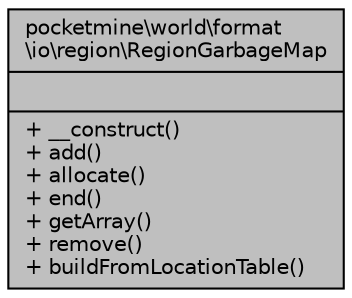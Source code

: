 digraph "pocketmine\world\format\io\region\RegionGarbageMap"
{
 // INTERACTIVE_SVG=YES
 // LATEX_PDF_SIZE
  edge [fontname="Helvetica",fontsize="10",labelfontname="Helvetica",labelfontsize="10"];
  node [fontname="Helvetica",fontsize="10",shape=record];
  Node1 [label="{pocketmine\\world\\format\l\\io\\region\\RegionGarbageMap\n||+ __construct()\l+ add()\l+ allocate()\l+ end()\l+ getArray()\l+ remove()\l+ buildFromLocationTable()\l}",height=0.2,width=0.4,color="black", fillcolor="grey75", style="filled", fontcolor="black",tooltip=" "];
}
